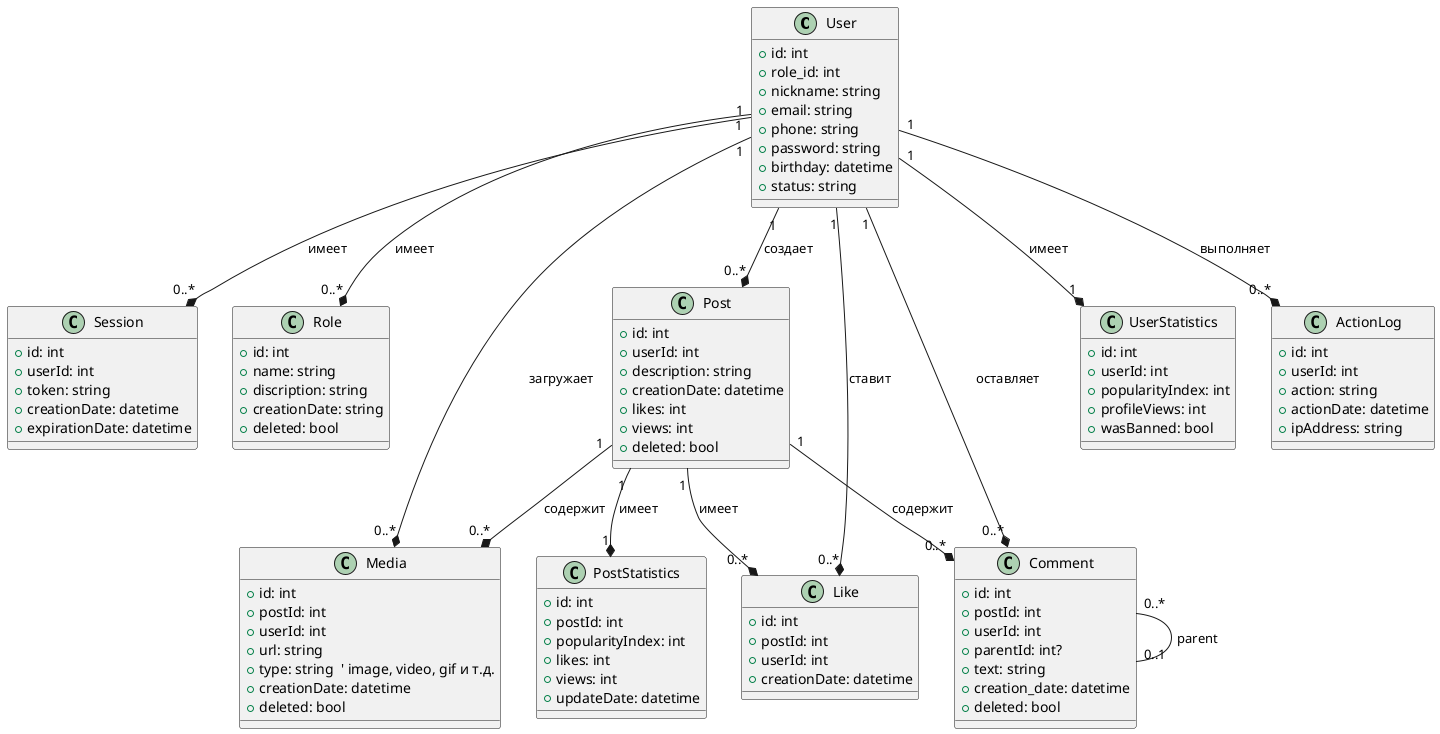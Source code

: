 @startuml LL
'User Service
class User {
  + id: int
  + role_id: int
  + nickname: string
  + email: string
  + phone: string
  + password: string
  + birthday: datetime
  + status: string
}

class Session {
  + id: int
  + userId: int
  + token: string
  + creationDate: datetime
  + expirationDate: datetime
}

class Role {
  + id: int
  + name: string
  + discription: string
  + creationDate: string
  + deleted: bool
}

'Posts And Comments Service
class Post {
  + id: int
  + userId: int
  + description: string
  + creationDate: datetime
  + likes: int
  + views: int
  + deleted: bool
}

class Media {
  + id: int
  + postId: int
  + userId: int
  + url: string
  + type: string  ' image, video, gif и т.д.
  + creationDate: datetime
  + deleted: bool
}


class Comment {
  + id: int
  + postId: int
  + userId: int
  + parentId: int?
  + text: string
  + creation_date: datetime
  + deleted: bool
}


class Like {
  + id: int
  + postId: int
  + userId: int
  + creationDate: datetime
}

'Statistics Service
class PostStatistics {
    + id: int
    + postId: int
    + popularityIndex: int
    + likes: int
    + views: int
    + updateDate: datetime
}

class UserStatistics {
    + id: int
    + userId: int
    + popularityIndex: int
    + profileViews: int
    + wasBanned: bool
}

class ActionLog {
  + id: int
  + userId: int
  + action: string
  + actionDate: datetime
  + ipAddress: string
}

User "1" --* "0..*" Session : имеет
User "1" --* "0..*" Role : имеет
User "1" --* "0..*" Post : создает
User "1" --* "0..*" Comment : оставляет
User "1" --* "0..*" Like : ставит
Post "1" --* "0..*" Comment : содержит
Comment "0..*" -- "0..1" Comment : parent
Post "1" --* "0..*" Media : содержит
User "1" --* "0..*" Media : загружает
Post "1" --* "0..*" Like : имеет
Post "1" --* "1" PostStatistics : имеет
User "1" --* "1" UserStatistics : имеет
User "1" --* "0..*" ActionLog : выполняет

@enduml